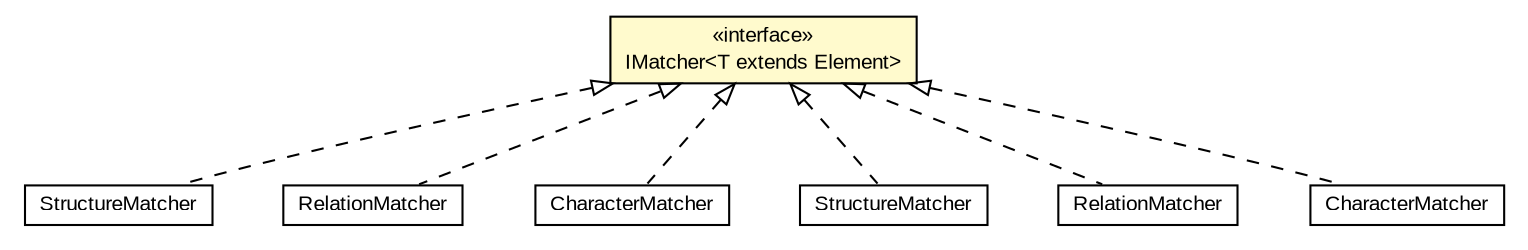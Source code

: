 #!/usr/local/bin/dot
#
# Class diagram 
# Generated by UMLGraph version R5_6-24-gf6e263 (http://www.umlgraph.org/)
#

digraph G {
	edge [fontname="arial",fontsize=10,labelfontname="arial",labelfontsize=10];
	node [fontname="arial",fontsize=10,shape=plaintext];
	nodesep=0.25;
	ranksep=0.5;
	// edu.arizona.biosemantics.semanticmarkup.eval.matcher.IMatcher<T extends edu.arizona.biosemantics.semanticmarkup.model.Element>
	c84299 [label=<<table title="edu.arizona.biosemantics.semanticmarkup.eval.matcher.IMatcher" border="0" cellborder="1" cellspacing="0" cellpadding="2" port="p" bgcolor="lemonChiffon" href="./IMatcher.html">
		<tr><td><table border="0" cellspacing="0" cellpadding="1">
<tr><td align="center" balign="center"> &#171;interface&#187; </td></tr>
<tr><td align="center" balign="center"> IMatcher&lt;T extends Element&gt; </td></tr>
		</table></td></tr>
		</table>>, URL="./IMatcher.html", fontname="arial", fontcolor="black", fontsize=10.0];
	// edu.arizona.biosemantics.semanticmarkup.markupelement.description.eval.matcher.partial.StructureMatcher
	c84409 [label=<<table title="edu.arizona.biosemantics.semanticmarkup.markupelement.description.eval.matcher.partial.StructureMatcher" border="0" cellborder="1" cellspacing="0" cellpadding="2" port="p" href="../../markupelement/description/eval/matcher/partial/StructureMatcher.html">
		<tr><td><table border="0" cellspacing="0" cellpadding="1">
<tr><td align="center" balign="center"> StructureMatcher </td></tr>
		</table></td></tr>
		</table>>, URL="../../markupelement/description/eval/matcher/partial/StructureMatcher.html", fontname="arial", fontcolor="black", fontsize=10.0];
	// edu.arizona.biosemantics.semanticmarkup.markupelement.description.eval.matcher.partial.RelationMatcher
	c84410 [label=<<table title="edu.arizona.biosemantics.semanticmarkup.markupelement.description.eval.matcher.partial.RelationMatcher" border="0" cellborder="1" cellspacing="0" cellpadding="2" port="p" href="../../markupelement/description/eval/matcher/partial/RelationMatcher.html">
		<tr><td><table border="0" cellspacing="0" cellpadding="1">
<tr><td align="center" balign="center"> RelationMatcher </td></tr>
		</table></td></tr>
		</table>>, URL="../../markupelement/description/eval/matcher/partial/RelationMatcher.html", fontname="arial", fontcolor="black", fontsize=10.0];
	// edu.arizona.biosemantics.semanticmarkup.markupelement.description.eval.matcher.partial.CharacterMatcher
	c84411 [label=<<table title="edu.arizona.biosemantics.semanticmarkup.markupelement.description.eval.matcher.partial.CharacterMatcher" border="0" cellborder="1" cellspacing="0" cellpadding="2" port="p" href="../../markupelement/description/eval/matcher/partial/CharacterMatcher.html">
		<tr><td><table border="0" cellspacing="0" cellpadding="1">
<tr><td align="center" balign="center"> CharacterMatcher </td></tr>
		</table></td></tr>
		</table>>, URL="../../markupelement/description/eval/matcher/partial/CharacterMatcher.html", fontname="arial", fontcolor="black", fontsize=10.0];
	// edu.arizona.biosemantics.semanticmarkup.markupelement.description.eval.matcher.perfect.StructureMatcher
	c84412 [label=<<table title="edu.arizona.biosemantics.semanticmarkup.markupelement.description.eval.matcher.perfect.StructureMatcher" border="0" cellborder="1" cellspacing="0" cellpadding="2" port="p" href="../../markupelement/description/eval/matcher/perfect/StructureMatcher.html">
		<tr><td><table border="0" cellspacing="0" cellpadding="1">
<tr><td align="center" balign="center"> StructureMatcher </td></tr>
		</table></td></tr>
		</table>>, URL="../../markupelement/description/eval/matcher/perfect/StructureMatcher.html", fontname="arial", fontcolor="black", fontsize=10.0];
	// edu.arizona.biosemantics.semanticmarkup.markupelement.description.eval.matcher.perfect.RelationMatcher
	c84413 [label=<<table title="edu.arizona.biosemantics.semanticmarkup.markupelement.description.eval.matcher.perfect.RelationMatcher" border="0" cellborder="1" cellspacing="0" cellpadding="2" port="p" href="../../markupelement/description/eval/matcher/perfect/RelationMatcher.html">
		<tr><td><table border="0" cellspacing="0" cellpadding="1">
<tr><td align="center" balign="center"> RelationMatcher </td></tr>
		</table></td></tr>
		</table>>, URL="../../markupelement/description/eval/matcher/perfect/RelationMatcher.html", fontname="arial", fontcolor="black", fontsize=10.0];
	// edu.arizona.biosemantics.semanticmarkup.markupelement.description.eval.matcher.perfect.CharacterMatcher
	c84414 [label=<<table title="edu.arizona.biosemantics.semanticmarkup.markupelement.description.eval.matcher.perfect.CharacterMatcher" border="0" cellborder="1" cellspacing="0" cellpadding="2" port="p" href="../../markupelement/description/eval/matcher/perfect/CharacterMatcher.html">
		<tr><td><table border="0" cellspacing="0" cellpadding="1">
<tr><td align="center" balign="center"> CharacterMatcher </td></tr>
		</table></td></tr>
		</table>>, URL="../../markupelement/description/eval/matcher/perfect/CharacterMatcher.html", fontname="arial", fontcolor="black", fontsize=10.0];
	//edu.arizona.biosemantics.semanticmarkup.markupelement.description.eval.matcher.partial.StructureMatcher implements edu.arizona.biosemantics.semanticmarkup.eval.matcher.IMatcher<T extends edu.arizona.biosemantics.semanticmarkup.model.Element>
	c84299:p -> c84409:p [dir=back,arrowtail=empty,style=dashed];
	//edu.arizona.biosemantics.semanticmarkup.markupelement.description.eval.matcher.partial.RelationMatcher implements edu.arizona.biosemantics.semanticmarkup.eval.matcher.IMatcher<T extends edu.arizona.biosemantics.semanticmarkup.model.Element>
	c84299:p -> c84410:p [dir=back,arrowtail=empty,style=dashed];
	//edu.arizona.biosemantics.semanticmarkup.markupelement.description.eval.matcher.partial.CharacterMatcher implements edu.arizona.biosemantics.semanticmarkup.eval.matcher.IMatcher<T extends edu.arizona.biosemantics.semanticmarkup.model.Element>
	c84299:p -> c84411:p [dir=back,arrowtail=empty,style=dashed];
	//edu.arizona.biosemantics.semanticmarkup.markupelement.description.eval.matcher.perfect.StructureMatcher implements edu.arizona.biosemantics.semanticmarkup.eval.matcher.IMatcher<T extends edu.arizona.biosemantics.semanticmarkup.model.Element>
	c84299:p -> c84412:p [dir=back,arrowtail=empty,style=dashed];
	//edu.arizona.biosemantics.semanticmarkup.markupelement.description.eval.matcher.perfect.RelationMatcher implements edu.arizona.biosemantics.semanticmarkup.eval.matcher.IMatcher<T extends edu.arizona.biosemantics.semanticmarkup.model.Element>
	c84299:p -> c84413:p [dir=back,arrowtail=empty,style=dashed];
	//edu.arizona.biosemantics.semanticmarkup.markupelement.description.eval.matcher.perfect.CharacterMatcher implements edu.arizona.biosemantics.semanticmarkup.eval.matcher.IMatcher<T extends edu.arizona.biosemantics.semanticmarkup.model.Element>
	c84299:p -> c84414:p [dir=back,arrowtail=empty,style=dashed];
}


